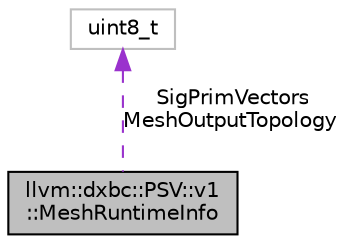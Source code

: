 digraph "llvm::dxbc::PSV::v1::MeshRuntimeInfo"
{
 // LATEX_PDF_SIZE
  bgcolor="transparent";
  edge [fontname="Helvetica",fontsize="10",labelfontname="Helvetica",labelfontsize="10"];
  node [fontname="Helvetica",fontsize="10",shape=record];
  Node1 [label="llvm::dxbc::PSV::v1\l::MeshRuntimeInfo",height=0.2,width=0.4,color="black", fillcolor="grey75", style="filled", fontcolor="black",tooltip=" "];
  Node2 -> Node1 [dir="back",color="darkorchid3",fontsize="10",style="dashed",label=" SigPrimVectors\nMeshOutputTopology" ,fontname="Helvetica"];
  Node2 [label="uint8_t",height=0.2,width=0.4,color="grey75",tooltip=" "];
}
